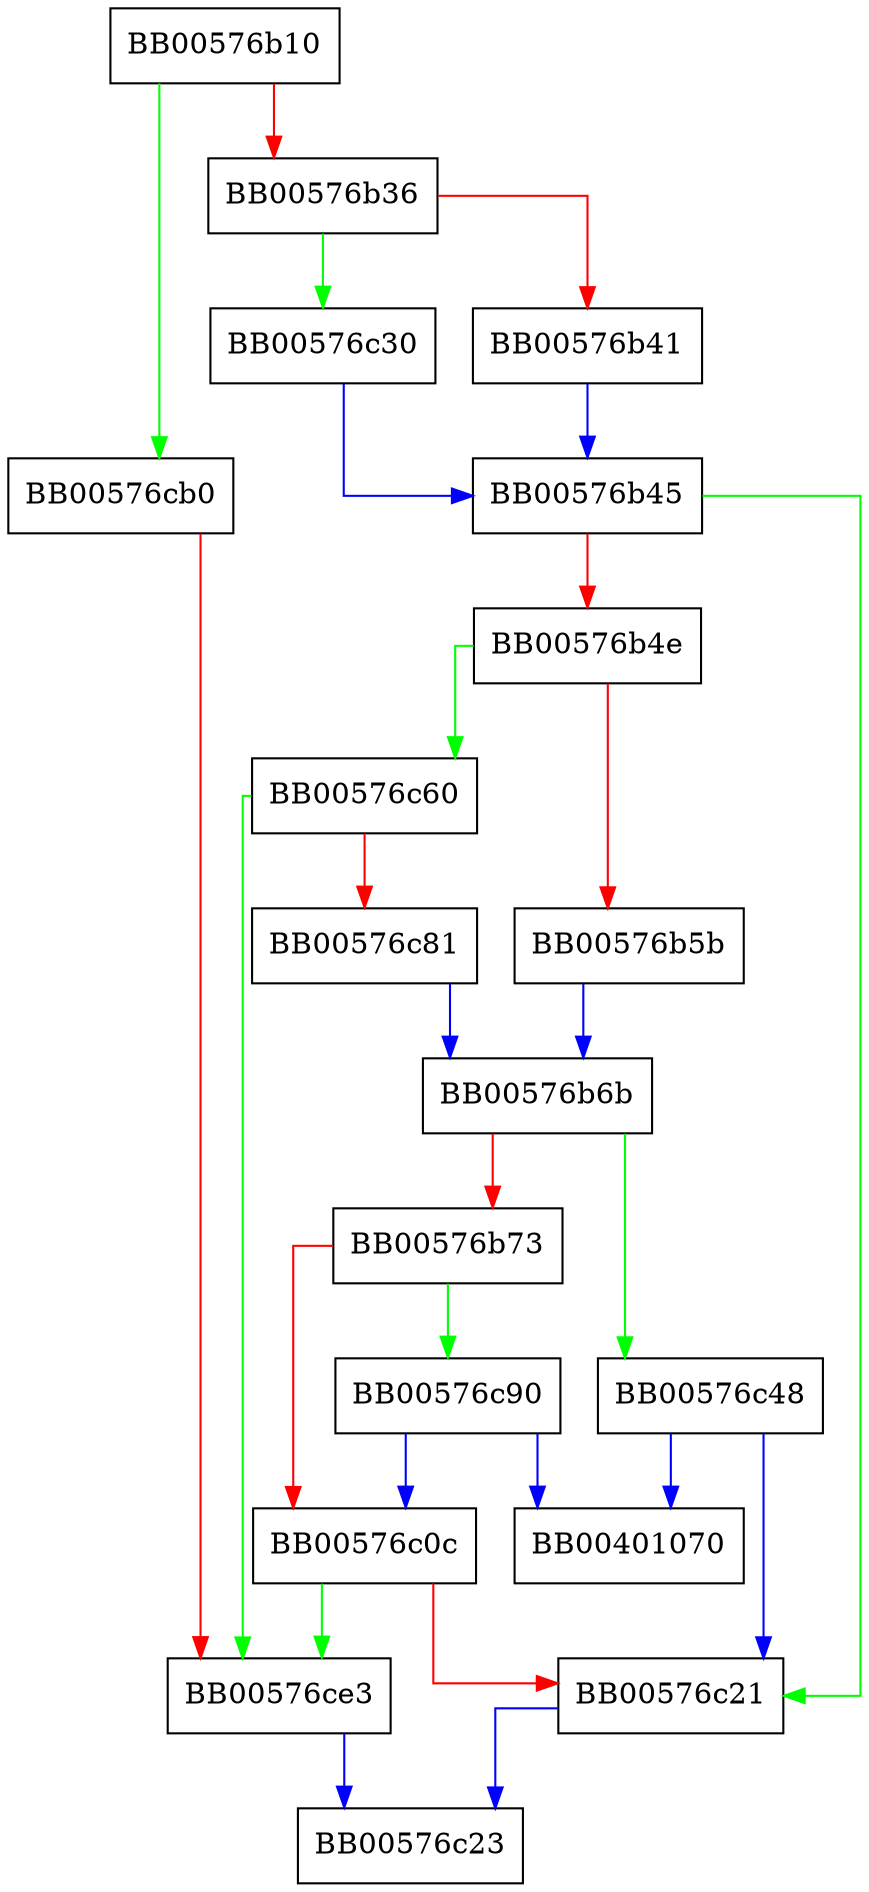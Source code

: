 digraph i2o_SCT {
  node [shape="box"];
  graph [splines=ortho];
  BB00576b10 -> BB00576cb0 [color="green"];
  BB00576b10 -> BB00576b36 [color="red"];
  BB00576b36 -> BB00576c30 [color="green"];
  BB00576b36 -> BB00576b41 [color="red"];
  BB00576b41 -> BB00576b45 [color="blue"];
  BB00576b45 -> BB00576c21 [color="green"];
  BB00576b45 -> BB00576b4e [color="red"];
  BB00576b4e -> BB00576c60 [color="green"];
  BB00576b4e -> BB00576b5b [color="red"];
  BB00576b5b -> BB00576b6b [color="blue"];
  BB00576b6b -> BB00576c48 [color="green"];
  BB00576b6b -> BB00576b73 [color="red"];
  BB00576b73 -> BB00576c90 [color="green"];
  BB00576b73 -> BB00576c0c [color="red"];
  BB00576c0c -> BB00576ce3 [color="green"];
  BB00576c0c -> BB00576c21 [color="red"];
  BB00576c21 -> BB00576c23 [color="blue"];
  BB00576c30 -> BB00576b45 [color="blue"];
  BB00576c48 -> BB00401070 [color="blue"];
  BB00576c48 -> BB00576c21 [color="blue"];
  BB00576c60 -> BB00576ce3 [color="green"];
  BB00576c60 -> BB00576c81 [color="red"];
  BB00576c81 -> BB00576b6b [color="blue"];
  BB00576c90 -> BB00401070 [color="blue"];
  BB00576c90 -> BB00576c0c [color="blue"];
  BB00576cb0 -> BB00576ce3 [color="red"];
  BB00576ce3 -> BB00576c23 [color="blue"];
}